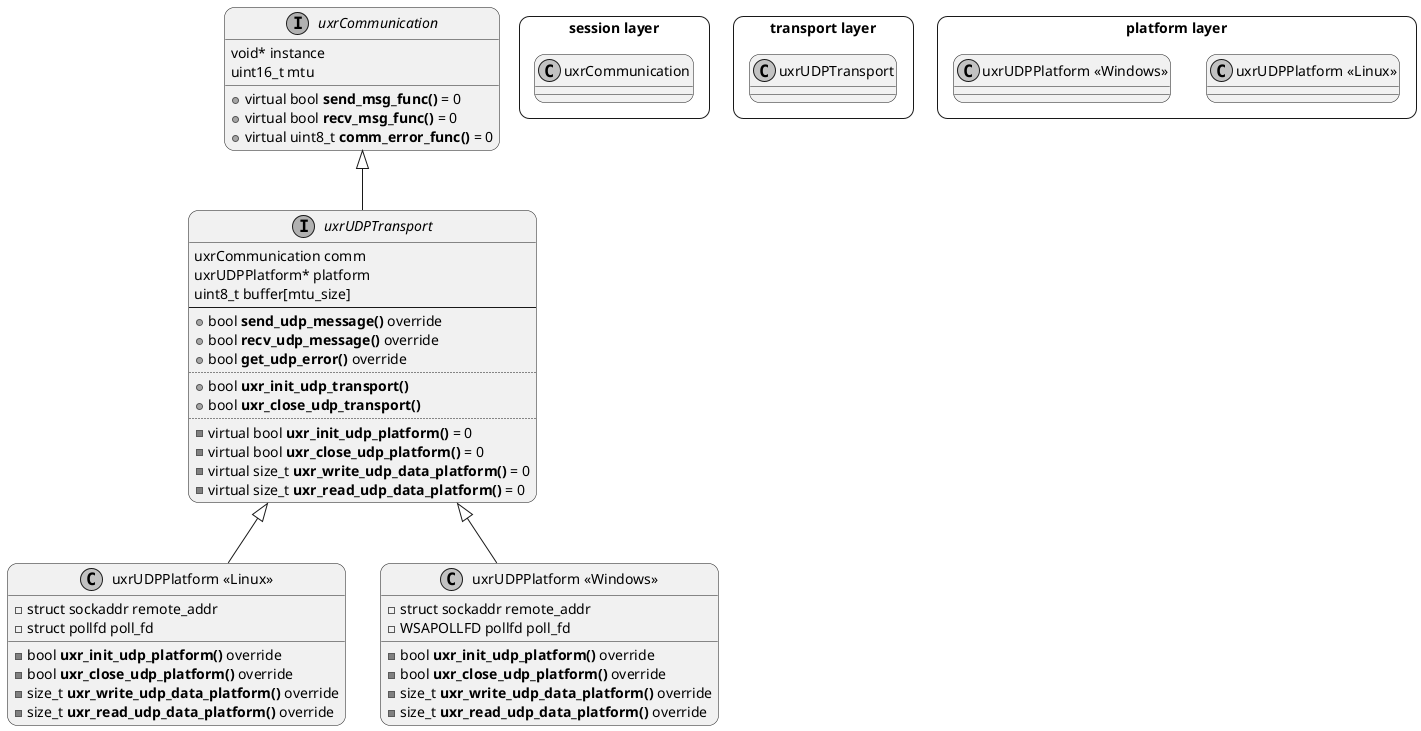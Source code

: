 @startuml

skinparam roundcorner 20
skinparam monochrome true

package "session layer" <<Rectangle>> {
    class uxrCommunication
}

interface uxrCommunication {
    void* instance
    +virtual bool <b>send_msg_func()</b> = 0
    +virtual bool <b>recv_msg_func()</b> = 0
    +virtual uint8_t <b>comm_error_func()</b> = 0
    uint16_t mtu
}

package "transport layer" <<Rectangle>> {
    class uxrUDPTransport
}

interface uxrUDPTransport {
    uxrCommunication comm
    uxrUDPPlatform* platform
    uint8_t buffer[mtu_size]
    ----
    +bool <b>send_udp_message()</b> override
    +bool <b>recv_udp_message()</b> override
    +bool <b>get_udp_error()</b> override
    ....
    +bool <b>uxr_init_udp_transport()</b>
    +bool <b>uxr_close_udp_transport()</b>
    ....
    -virtual bool <b>uxr_init_udp_platform()</b> = 0
    -virtual bool <b>uxr_close_udp_platform()</b> = 0
    -virtual size_t <b>uxr_write_udp_data_platform()</b> = 0
    -virtual size_t <b>uxr_read_udp_data_platform()</b> = 0
}

package "platform layer" <<Rectangle>> {
    class "uxrUDPPlatform <<Linux>>"
    class "uxrUDPPlatform <<Windows>>"
}

class "uxrUDPPlatform <<Linux>>" {
    -struct sockaddr remote_addr
    -struct pollfd poll_fd
    -bool <b>uxr_init_udp_platform()</b> override
    -bool <b>uxr_close_udp_platform()</b> override
    -size_t <b>uxr_write_udp_data_platform()</b> override 
    -size_t <b>uxr_read_udp_data_platform()</b> override
}

class "uxrUDPPlatform <<Windows>>" {
    -struct sockaddr remote_addr
    -WSAPOLLFD pollfd poll_fd
    -bool <b>uxr_init_udp_platform()</b> override
    -bool <b>uxr_close_udp_platform()</b> override
    -size_t <b>uxr_write_udp_data_platform()</b> override 
    -size_t <b>uxr_read_udp_data_platform()</b> override
}

uxrCommunication <|-- uxrUDPTransport
uxrUDPTransport <|-- "uxrUDPPlatform <<Linux>>"
uxrUDPTransport <|-- "uxrUDPPlatform <<Windows>>"

@enduml
